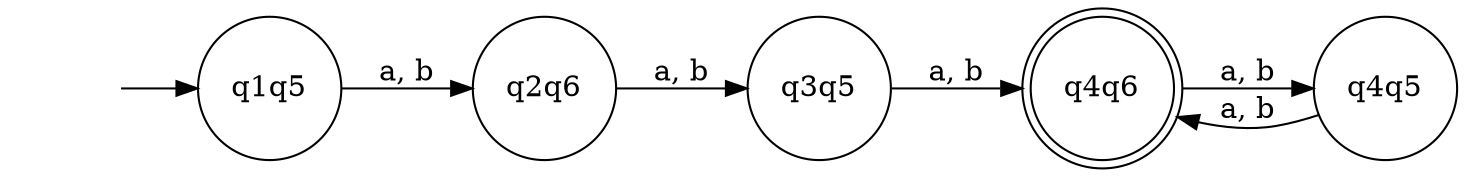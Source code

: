 digraph task2_2_simple {
    rankdir=LR;
    node [shape = doublecircle];  q4q6;
    node [shape = circle];
    "" [shape = none];
    "" -> q1q5;
    q1q5 -> q2q6 [label = "a, b"];
    q2q6 -> q3q5 [label = "a, b"];
    q3q5 -> q4q6 [label = "a, b"];
    q4q5 -> q4q6 [label = "a, b"];
    q4q6 -> q4q5 [label = "a, b"];
}